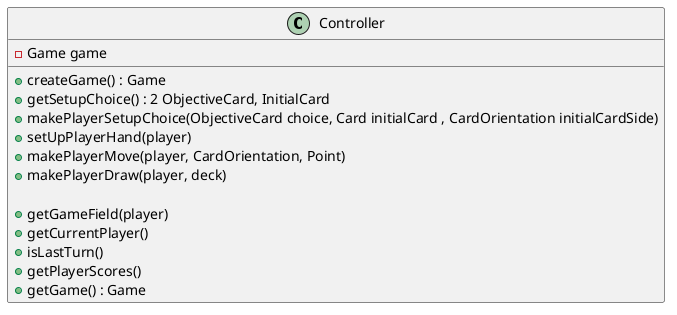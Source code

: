 @startuml
class Controller {
    - Game game

    + createGame() : Game
    + getSetupChoice() : 2 ObjectiveCard, InitialCard
    + makePlayerSetupChoice(ObjectiveCard choice, Card initialCard , CardOrientation initialCardSide)
    + setUpPlayerHand(player)
    + makePlayerMove(player, CardOrientation, Point)
    + makePlayerDraw(player, deck)

    + getGameField(player)
    + getCurrentPlayer()
    + isLastTurn()
    + getPlayerScores()
    + getGame() : Game
}
@enduml

